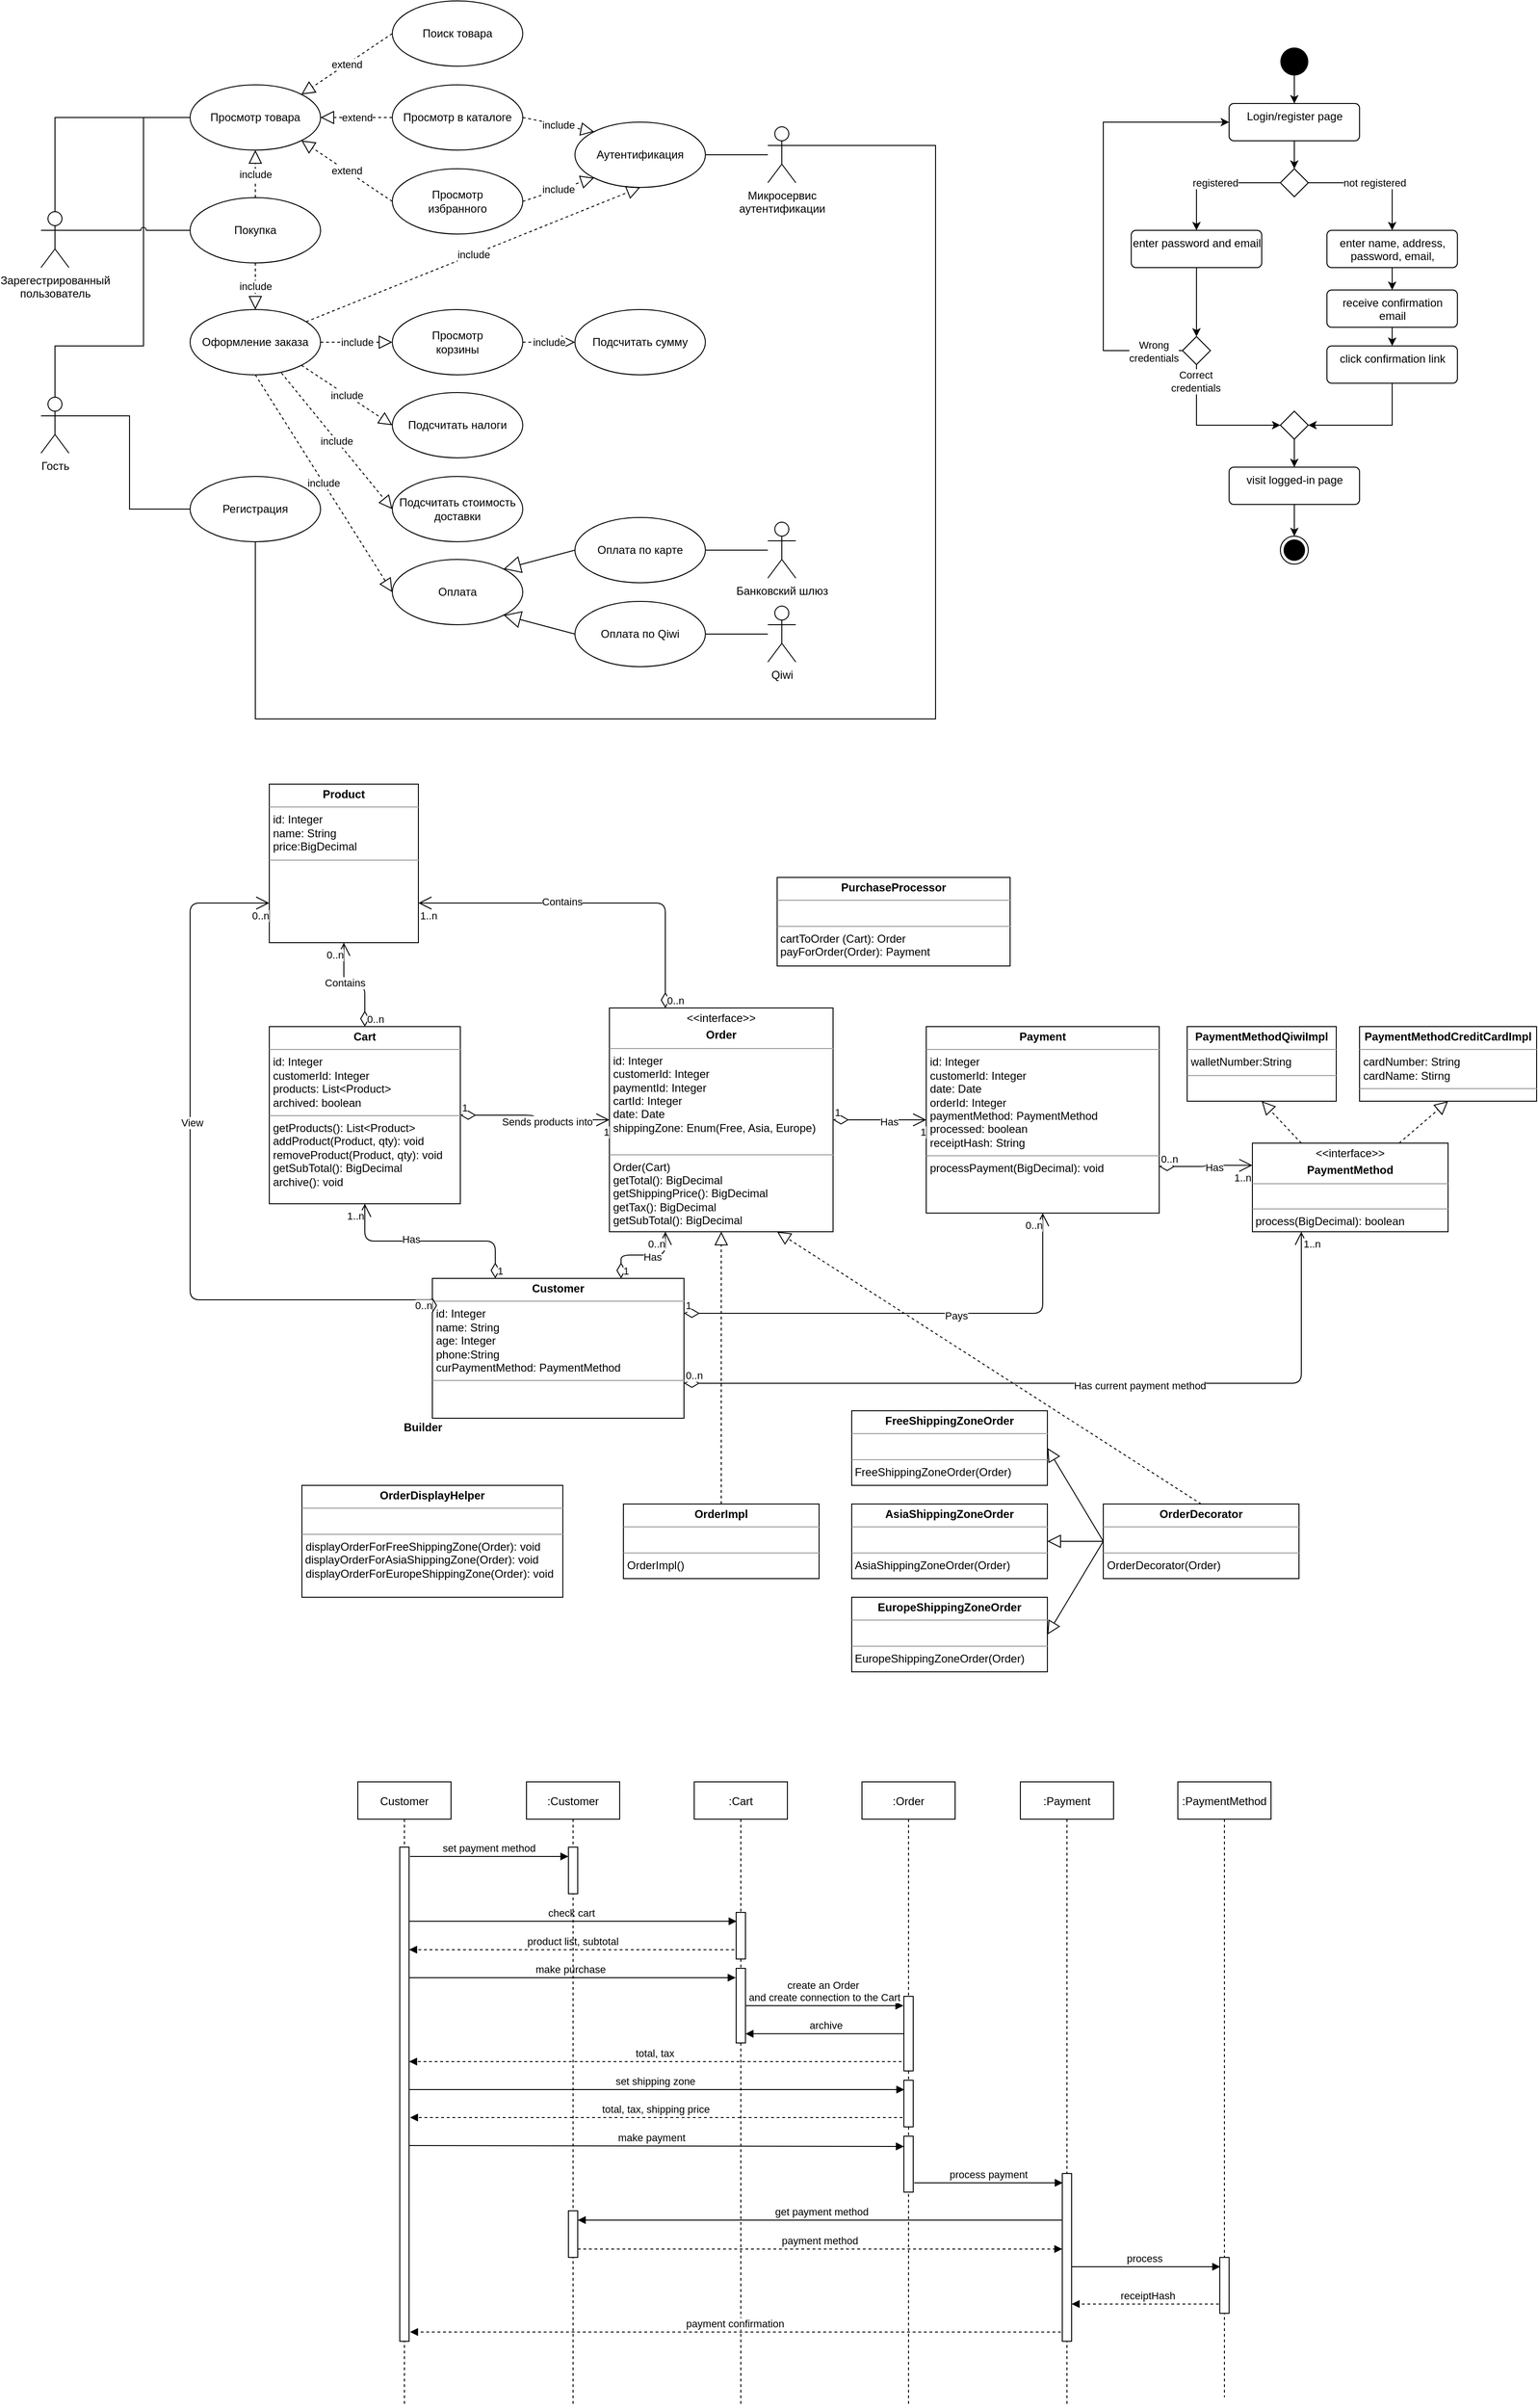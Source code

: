<mxfile version="13.9.9" type="device"><diagram id="VDSG7pAdMl6YNTNOBE7q" name="Page-1"><mxGraphModel dx="1220" dy="1207" grid="1" gridSize="10" guides="1" tooltips="1" connect="1" arrows="1" fold="1" page="1" pageScale="1" pageWidth="850" pageHeight="1100" math="0" shadow="0"><root><mxCell id="0"/><mxCell id="1" parent="0"/><mxCell id="NwEGxzTJ4OZHXXkpSBWq-175" value="set shipping zone" style="verticalAlign=bottom;endArrow=block;shadow=0;strokeWidth=1;" parent="1" edge="1"><mxGeometry relative="1" as="geometry"><mxPoint x="492" y="2300" as="sourcePoint"/><mxPoint x="1026.5" y="2300" as="targetPoint"/></mxGeometry></mxCell><mxCell id="NwEGxzTJ4OZHXXkpSBWq-177" value="make payment  " style="verticalAlign=bottom;endArrow=block;shadow=0;strokeWidth=1;" parent="1" edge="1"><mxGeometry relative="1" as="geometry"><mxPoint x="491" y="2360" as="sourcePoint"/><mxPoint x="1026" y="2361" as="targetPoint"/></mxGeometry></mxCell><mxCell id="NwEGxzTJ4OZHXXkpSBWq-189" value="receiptHash" style="verticalAlign=bottom;endArrow=block;shadow=0;strokeWidth=1;exitX=0.5;exitY=0.833;exitDx=0;exitDy=0;exitPerimeter=0;dashed=1;" parent="1" source="NwEGxzTJ4OZHXXkpSBWq-186" edge="1"><mxGeometry relative="1" as="geometry"><mxPoint x="1360" y="2530" as="sourcePoint"/><mxPoint x="1206" y="2530" as="targetPoint"/></mxGeometry></mxCell><mxCell id="NwEGxzTJ4OZHXXkpSBWq-183" value="get payment method" style="verticalAlign=bottom;endArrow=block;shadow=0;strokeWidth=1;" parent="1" edge="1"><mxGeometry relative="1" as="geometry"><mxPoint x="1200" y="2440" as="sourcePoint"/><mxPoint x="676" y="2440" as="targetPoint"/><Array as="points"><mxPoint x="1147.5" y="2440"/></Array></mxGeometry></mxCell><mxCell id="NwEGxzTJ4OZHXXkpSBWq-163" value="make purchase" style="verticalAlign=bottom;endArrow=block;shadow=0;strokeWidth=1;" parent="1" edge="1"><mxGeometry relative="1" as="geometry"><mxPoint x="491" y="2180" as="sourcePoint"/><mxPoint x="845.5" y="2180" as="targetPoint"/></mxGeometry></mxCell><mxCell id="NwEGxzTJ4OZHXXkpSBWq-172" value="archive" style="verticalAlign=bottom;endArrow=block;shadow=0;strokeWidth=1;exitX=-0.148;exitY=0.643;exitDx=0;exitDy=0;exitPerimeter=0;" parent="1" edge="1"><mxGeometry relative="1" as="geometry"><mxPoint x="1029.59" y="2240.15" as="sourcePoint"/><mxPoint x="855.999" y="2240.15" as="targetPoint"/></mxGeometry></mxCell><mxCell id="NwEGxzTJ4OZHXXkpSBWq-158" value="check cart" style="verticalAlign=bottom;endArrow=block;shadow=0;strokeWidth=1;" parent="1" edge="1"><mxGeometry relative="1" as="geometry"><mxPoint x="492" y="2119.5" as="sourcePoint"/><mxPoint x="846.5" y="2119.5" as="targetPoint"/></mxGeometry></mxCell><mxCell id="NwEGxzTJ4OZHXXkpSBWq-159" value="product list, subtotal " style="verticalAlign=bottom;endArrow=block;shadow=0;strokeWidth=1;exitX=0.4;exitY=0.25;exitDx=0;exitDy=0;exitPerimeter=0;dashed=1;" parent="1" edge="1"><mxGeometry relative="1" as="geometry"><mxPoint x="850" y="2150" as="sourcePoint"/><mxPoint x="495" y="2150" as="targetPoint"/><Array as="points"><mxPoint x="793" y="2150"/></Array></mxGeometry></mxCell><mxCell id="NwEGxzTJ4OZHXXkpSBWq-1" value="Зарегестрированный&lt;br&gt;пользователь" style="shape=umlActor;verticalLabelPosition=bottom;verticalAlign=top;html=1;" parent="1" vertex="1"><mxGeometry x="100" y="286" width="30" height="60" as="geometry"/></mxCell><mxCell id="NwEGxzTJ4OZHXXkpSBWq-2" style="edgeStyle=orthogonalEdgeStyle;rounded=0;orthogonalLoop=1;jettySize=auto;html=1;exitX=0.5;exitY=0;exitDx=0;exitDy=0;exitPerimeter=0;entryX=0;entryY=0.5;entryDx=0;entryDy=0;endArrow=none;endFill=0;jumpStyle=arc;" parent="1" source="NwEGxzTJ4OZHXXkpSBWq-4" target="NwEGxzTJ4OZHXXkpSBWq-6" edge="1"><mxGeometry relative="1" as="geometry"><Array as="points"><mxPoint x="115" y="430"/><mxPoint x="210" y="430"/><mxPoint x="210" y="185"/></Array></mxGeometry></mxCell><mxCell id="NwEGxzTJ4OZHXXkpSBWq-3" style="edgeStyle=orthogonalEdgeStyle;rounded=0;orthogonalLoop=1;jettySize=auto;html=1;exitX=1;exitY=0.333;exitDx=0;exitDy=0;exitPerimeter=0;entryX=0;entryY=0.5;entryDx=0;entryDy=0;endArrow=none;endFill=0;" parent="1" source="NwEGxzTJ4OZHXXkpSBWq-4" target="NwEGxzTJ4OZHXXkpSBWq-11" edge="1"><mxGeometry relative="1" as="geometry"/></mxCell><mxCell id="NwEGxzTJ4OZHXXkpSBWq-4" value="Гость" style="shape=umlActor;verticalLabelPosition=bottom;verticalAlign=top;html=1;" parent="1" vertex="1"><mxGeometry x="100" y="485" width="30" height="60" as="geometry"/></mxCell><mxCell id="NwEGxzTJ4OZHXXkpSBWq-5" style="edgeStyle=orthogonalEdgeStyle;rounded=0;orthogonalLoop=1;jettySize=auto;html=1;exitX=0;exitY=0.5;exitDx=0;exitDy=0;endArrow=none;endFill=0;" parent="1" source="NwEGxzTJ4OZHXXkpSBWq-6" target="NwEGxzTJ4OZHXXkpSBWq-1" edge="1"><mxGeometry relative="1" as="geometry"/></mxCell><mxCell id="NwEGxzTJ4OZHXXkpSBWq-6" value="Просмотр товара" style="ellipse;whiteSpace=wrap;html=1;" parent="1" vertex="1"><mxGeometry x="260" y="150" width="140" height="70" as="geometry"/></mxCell><mxCell id="NwEGxzTJ4OZHXXkpSBWq-7" style="edgeStyle=orthogonalEdgeStyle;rounded=0;orthogonalLoop=1;jettySize=auto;html=1;entryX=1;entryY=0.333;entryDx=0;entryDy=0;entryPerimeter=0;endArrow=none;endFill=0;jumpStyle=arc;" parent="1" source="NwEGxzTJ4OZHXXkpSBWq-8" target="NwEGxzTJ4OZHXXkpSBWq-1" edge="1"><mxGeometry relative="1" as="geometry"/></mxCell><mxCell id="NwEGxzTJ4OZHXXkpSBWq-8" value="Покупка" style="ellipse;whiteSpace=wrap;html=1;" parent="1" vertex="1"><mxGeometry x="260" y="271" width="140" height="70" as="geometry"/></mxCell><mxCell id="NwEGxzTJ4OZHXXkpSBWq-9" value="Оформление заказа" style="ellipse;whiteSpace=wrap;html=1;" parent="1" vertex="1"><mxGeometry x="260" y="391" width="140" height="70" as="geometry"/></mxCell><mxCell id="NwEGxzTJ4OZHXXkpSBWq-10" style="edgeStyle=orthogonalEdgeStyle;rounded=0;jumpStyle=arc;orthogonalLoop=1;jettySize=auto;html=1;exitX=0.5;exitY=1;exitDx=0;exitDy=0;entryX=1;entryY=0.333;entryDx=0;entryDy=0;entryPerimeter=0;endArrow=none;endFill=0;" parent="1" source="NwEGxzTJ4OZHXXkpSBWq-11" target="NwEGxzTJ4OZHXXkpSBWq-41" edge="1"><mxGeometry relative="1" as="geometry"><Array as="points"><mxPoint x="330" y="830"/><mxPoint x="1060" y="830"/><mxPoint x="1060" y="215"/></Array></mxGeometry></mxCell><mxCell id="NwEGxzTJ4OZHXXkpSBWq-11" value="Регистрация" style="ellipse;whiteSpace=wrap;html=1;" parent="1" vertex="1"><mxGeometry x="260" y="570" width="140" height="70" as="geometry"/></mxCell><mxCell id="NwEGxzTJ4OZHXXkpSBWq-12" value="Поиск товара" style="ellipse;whiteSpace=wrap;html=1;" parent="1" vertex="1"><mxGeometry x="477" y="60" width="140" height="70" as="geometry"/></mxCell><mxCell id="NwEGxzTJ4OZHXXkpSBWq-13" value="Просмотр в каталоге" style="ellipse;whiteSpace=wrap;html=1;" parent="1" vertex="1"><mxGeometry x="477" y="150" width="140" height="70" as="geometry"/></mxCell><mxCell id="NwEGxzTJ4OZHXXkpSBWq-14" value="Просмотр&lt;br&gt;избранного" style="ellipse;whiteSpace=wrap;html=1;" parent="1" vertex="1"><mxGeometry x="477" y="240" width="140" height="70" as="geometry"/></mxCell><mxCell id="NwEGxzTJ4OZHXXkpSBWq-15" value="include" style="endArrow=block;dashed=1;endFill=0;endSize=12;html=1;entryX=0.5;entryY=1;entryDx=0;entryDy=0;exitX=0.5;exitY=0;exitDx=0;exitDy=0;" parent="1" source="NwEGxzTJ4OZHXXkpSBWq-8" target="NwEGxzTJ4OZHXXkpSBWq-6" edge="1"><mxGeometry width="160" relative="1" as="geometry"><mxPoint x="170" y="319.5" as="sourcePoint"/><mxPoint x="330" y="319.5" as="targetPoint"/></mxGeometry></mxCell><mxCell id="NwEGxzTJ4OZHXXkpSBWq-16" value="include" style="endArrow=block;dashed=1;endFill=0;endSize=12;html=1;entryX=0.5;entryY=0;entryDx=0;entryDy=0;exitX=0.5;exitY=1;exitDx=0;exitDy=0;" parent="1" source="NwEGxzTJ4OZHXXkpSBWq-8" target="NwEGxzTJ4OZHXXkpSBWq-9" edge="1"><mxGeometry width="160" relative="1" as="geometry"><mxPoint x="340" y="327" as="sourcePoint"/><mxPoint x="340" y="230" as="targetPoint"/></mxGeometry></mxCell><mxCell id="NwEGxzTJ4OZHXXkpSBWq-17" value="extend" style="endArrow=block;dashed=1;endFill=0;endSize=12;html=1;entryX=1;entryY=0;entryDx=0;entryDy=0;exitX=0;exitY=0.5;exitDx=0;exitDy=0;" parent="1" source="NwEGxzTJ4OZHXXkpSBWq-12" target="NwEGxzTJ4OZHXXkpSBWq-6" edge="1"><mxGeometry width="160" relative="1" as="geometry"><mxPoint x="340" y="281" as="sourcePoint"/><mxPoint x="340" y="230" as="targetPoint"/></mxGeometry></mxCell><mxCell id="NwEGxzTJ4OZHXXkpSBWq-18" value="extend" style="endArrow=block;dashed=1;endFill=0;endSize=12;html=1;entryX=1;entryY=0.5;entryDx=0;entryDy=0;exitX=0;exitY=0.5;exitDx=0;exitDy=0;" parent="1" source="NwEGxzTJ4OZHXXkpSBWq-13" target="NwEGxzTJ4OZHXXkpSBWq-6" edge="1"><mxGeometry width="160" relative="1" as="geometry"><mxPoint x="460" y="105" as="sourcePoint"/><mxPoint x="389.497" y="170.251" as="targetPoint"/></mxGeometry></mxCell><mxCell id="NwEGxzTJ4OZHXXkpSBWq-19" value="extend" style="endArrow=block;dashed=1;endFill=0;endSize=12;html=1;entryX=1;entryY=1;entryDx=0;entryDy=0;exitX=0;exitY=0.5;exitDx=0;exitDy=0;" parent="1" source="NwEGxzTJ4OZHXXkpSBWq-14" target="NwEGxzTJ4OZHXXkpSBWq-6" edge="1"><mxGeometry width="160" relative="1" as="geometry"><mxPoint x="470" y="115" as="sourcePoint"/><mxPoint x="399.497" y="180.251" as="targetPoint"/></mxGeometry></mxCell><mxCell id="NwEGxzTJ4OZHXXkpSBWq-20" value="Аутентификация" style="ellipse;whiteSpace=wrap;html=1;" parent="1" vertex="1"><mxGeometry x="673" y="190" width="140" height="70" as="geometry"/></mxCell><mxCell id="NwEGxzTJ4OZHXXkpSBWq-21" value="include" style="endArrow=block;dashed=1;endFill=0;endSize=12;html=1;entryX=0;entryY=1;entryDx=0;entryDy=0;exitX=1;exitY=0.5;exitDx=0;exitDy=0;" parent="1" source="NwEGxzTJ4OZHXXkpSBWq-14" target="NwEGxzTJ4OZHXXkpSBWq-20" edge="1"><mxGeometry width="160" relative="1" as="geometry"><mxPoint x="670" y="322" as="sourcePoint"/><mxPoint x="670" y="271" as="targetPoint"/></mxGeometry></mxCell><mxCell id="NwEGxzTJ4OZHXXkpSBWq-22" value="include" style="endArrow=block;dashed=1;endFill=0;endSize=12;html=1;entryX=0;entryY=0;entryDx=0;entryDy=0;exitX=1;exitY=0.5;exitDx=0;exitDy=0;" parent="1" source="NwEGxzTJ4OZHXXkpSBWq-13" target="NwEGxzTJ4OZHXXkpSBWq-20" edge="1"><mxGeometry width="160" relative="1" as="geometry"><mxPoint x="627" y="285" as="sourcePoint"/><mxPoint x="690.503" y="259.749" as="targetPoint"/></mxGeometry></mxCell><mxCell id="NwEGxzTJ4OZHXXkpSBWq-23" value="include" style="endArrow=block;dashed=1;endFill=0;endSize=12;html=1;entryX=0.5;entryY=1;entryDx=0;entryDy=0;" parent="1" source="NwEGxzTJ4OZHXXkpSBWq-9" target="NwEGxzTJ4OZHXXkpSBWq-20" edge="1"><mxGeometry width="160" relative="1" as="geometry"><mxPoint x="627" y="285" as="sourcePoint"/><mxPoint x="703.503" y="259.749" as="targetPoint"/></mxGeometry></mxCell><mxCell id="NwEGxzTJ4OZHXXkpSBWq-24" value="Просмотр&lt;br&gt;корзины" style="ellipse;whiteSpace=wrap;html=1;" parent="1" vertex="1"><mxGeometry x="477" y="391" width="140" height="70" as="geometry"/></mxCell><mxCell id="NwEGxzTJ4OZHXXkpSBWq-25" value="include" style="endArrow=block;dashed=1;endFill=0;endSize=12;html=1;entryX=0;entryY=0.5;entryDx=0;entryDy=0;exitX=1;exitY=0.5;exitDx=0;exitDy=0;" parent="1" source="NwEGxzTJ4OZHXXkpSBWq-9" target="NwEGxzTJ4OZHXXkpSBWq-24" edge="1"><mxGeometry width="160" relative="1" as="geometry"><mxPoint x="394.558" y="414.071" as="sourcePoint"/><mxPoint x="753" y="270" as="targetPoint"/></mxGeometry></mxCell><mxCell id="NwEGxzTJ4OZHXXkpSBWq-26" value="Подсчитать сумму" style="ellipse;whiteSpace=wrap;html=1;" parent="1" vertex="1"><mxGeometry x="673" y="391" width="140" height="70" as="geometry"/></mxCell><mxCell id="NwEGxzTJ4OZHXXkpSBWq-27" value="include" style="endArrow=block;dashed=1;endFill=0;endSize=12;html=1;exitX=1;exitY=0.5;exitDx=0;exitDy=0;" parent="1" source="NwEGxzTJ4OZHXXkpSBWq-24" target="NwEGxzTJ4OZHXXkpSBWq-26" edge="1"><mxGeometry width="160" relative="1" as="geometry"><mxPoint x="410" y="436" as="sourcePoint"/><mxPoint x="487" y="436" as="targetPoint"/></mxGeometry></mxCell><mxCell id="NwEGxzTJ4OZHXXkpSBWq-28" value="Подсчитать налоги" style="ellipse;whiteSpace=wrap;html=1;" parent="1" vertex="1"><mxGeometry x="477" y="480" width="140" height="70" as="geometry"/></mxCell><mxCell id="NwEGxzTJ4OZHXXkpSBWq-29" value="include" style="endArrow=block;dashed=1;endFill=0;endSize=12;html=1;entryX=0;entryY=0.5;entryDx=0;entryDy=0;exitX=1;exitY=1;exitDx=0;exitDy=0;" parent="1" source="NwEGxzTJ4OZHXXkpSBWq-9" target="NwEGxzTJ4OZHXXkpSBWq-28" edge="1"><mxGeometry width="160" relative="1" as="geometry"><mxPoint x="410" y="436" as="sourcePoint"/><mxPoint x="487" y="436" as="targetPoint"/></mxGeometry></mxCell><mxCell id="NwEGxzTJ4OZHXXkpSBWq-30" value="Оплата" style="ellipse;whiteSpace=wrap;html=1;" parent="1" vertex="1"><mxGeometry x="477" y="659" width="140" height="70" as="geometry"/></mxCell><mxCell id="NwEGxzTJ4OZHXXkpSBWq-31" value="include" style="endArrow=block;dashed=1;endFill=0;endSize=12;html=1;entryX=0;entryY=0.5;entryDx=0;entryDy=0;exitX=0.5;exitY=1;exitDx=0;exitDy=0;" parent="1" source="NwEGxzTJ4OZHXXkpSBWq-9" target="NwEGxzTJ4OZHXXkpSBWq-30" edge="1"><mxGeometry width="160" relative="1" as="geometry"><mxPoint x="389.497" y="460.749" as="sourcePoint"/><mxPoint x="487" y="525" as="targetPoint"/></mxGeometry></mxCell><mxCell id="NwEGxzTJ4OZHXXkpSBWq-32" value="Оплата по карте" style="ellipse;whiteSpace=wrap;html=1;" parent="1" vertex="1"><mxGeometry x="673" y="614" width="140" height="70" as="geometry"/></mxCell><mxCell id="NwEGxzTJ4OZHXXkpSBWq-33" value="Оплата по Qiwi" style="ellipse;whiteSpace=wrap;html=1;" parent="1" vertex="1"><mxGeometry x="673" y="704" width="140" height="70" as="geometry"/></mxCell><mxCell id="NwEGxzTJ4OZHXXkpSBWq-34" value="" style="endArrow=block;endSize=16;endFill=0;html=1;exitX=0;exitY=0.5;exitDx=0;exitDy=0;entryX=1;entryY=0;entryDx=0;entryDy=0;" parent="1" source="NwEGxzTJ4OZHXXkpSBWq-32" target="NwEGxzTJ4OZHXXkpSBWq-30" edge="1"><mxGeometry width="160" relative="1" as="geometry"><mxPoint x="310" y="589" as="sourcePoint"/><mxPoint x="470" y="589" as="targetPoint"/></mxGeometry></mxCell><mxCell id="NwEGxzTJ4OZHXXkpSBWq-35" value="" style="endArrow=block;endSize=16;endFill=0;html=1;exitX=0;exitY=0.5;exitDx=0;exitDy=0;entryX=1;entryY=1;entryDx=0;entryDy=0;" parent="1" source="NwEGxzTJ4OZHXXkpSBWq-33" target="NwEGxzTJ4OZHXXkpSBWq-30" edge="1"><mxGeometry width="160" relative="1" as="geometry"><mxPoint x="683" y="659" as="sourcePoint"/><mxPoint x="606.497" y="679.251" as="targetPoint"/></mxGeometry></mxCell><mxCell id="NwEGxzTJ4OZHXXkpSBWq-36" style="edgeStyle=orthogonalEdgeStyle;rounded=0;orthogonalLoop=1;jettySize=auto;html=1;endArrow=none;endFill=0;" parent="1" source="NwEGxzTJ4OZHXXkpSBWq-37" target="NwEGxzTJ4OZHXXkpSBWq-32" edge="1"><mxGeometry relative="1" as="geometry"/></mxCell><mxCell id="NwEGxzTJ4OZHXXkpSBWq-37" value="Банковский шлюз" style="shape=umlActor;verticalLabelPosition=bottom;verticalAlign=top;html=1;" parent="1" vertex="1"><mxGeometry x="880" y="619" width="30" height="60" as="geometry"/></mxCell><mxCell id="NwEGxzTJ4OZHXXkpSBWq-38" value="" style="edgeStyle=orthogonalEdgeStyle;rounded=0;orthogonalLoop=1;jettySize=auto;html=1;endArrow=none;endFill=0;" parent="1" source="NwEGxzTJ4OZHXXkpSBWq-39" target="NwEGxzTJ4OZHXXkpSBWq-33" edge="1"><mxGeometry relative="1" as="geometry"/></mxCell><mxCell id="NwEGxzTJ4OZHXXkpSBWq-39" value="Qiwi" style="shape=umlActor;verticalLabelPosition=bottom;verticalAlign=top;html=1;" parent="1" vertex="1"><mxGeometry x="880" y="709" width="30" height="60" as="geometry"/></mxCell><mxCell id="NwEGxzTJ4OZHXXkpSBWq-40" value="" style="edgeStyle=orthogonalEdgeStyle;rounded=0;orthogonalLoop=1;jettySize=auto;html=1;endArrow=none;endFill=0;" parent="1" source="NwEGxzTJ4OZHXXkpSBWq-41" target="NwEGxzTJ4OZHXXkpSBWq-20" edge="1"><mxGeometry relative="1" as="geometry"/></mxCell><mxCell id="NwEGxzTJ4OZHXXkpSBWq-41" value="Микросервис&lt;br&gt;аутентификации" style="shape=umlActor;verticalLabelPosition=bottom;verticalAlign=top;html=1;" parent="1" vertex="1"><mxGeometry x="880" y="195" width="30" height="60" as="geometry"/></mxCell><mxCell id="NwEGxzTJ4OZHXXkpSBWq-42" value="&lt;p style=&quot;margin: 0px ; margin-top: 4px ; text-align: center&quot;&gt;&amp;lt;&amp;lt;interface&amp;gt;&amp;gt;&lt;/p&gt;&lt;p style=&quot;margin: 0px ; margin-top: 4px ; text-align: center&quot;&gt;&lt;b&gt;Order&lt;/b&gt;&lt;/p&gt;&lt;hr size=&quot;1&quot;&gt;&lt;p style=&quot;margin: 0px ; margin-left: 4px&quot;&gt;id: Integer&lt;/p&gt;&lt;p style=&quot;margin: 0px ; margin-left: 4px&quot;&gt;customerId: Integer&lt;br&gt;&lt;/p&gt;&lt;p style=&quot;margin: 0px ; margin-left: 4px&quot;&gt;paymentId: Integer&lt;br&gt;&lt;/p&gt;&lt;p style=&quot;margin: 0px ; margin-left: 4px&quot;&gt;cartId: Integer&lt;br&gt;&lt;/p&gt;&lt;p style=&quot;margin: 0px 0px 0px 4px&quot;&gt;&lt;span&gt;date: Date&lt;/span&gt;&lt;br&gt;&lt;/p&gt;&lt;p style=&quot;margin: 0px ; margin-left: 4px&quot;&gt;&lt;span&gt;shippingZone: Enum(Free, Asia, Europe)&lt;/span&gt;&lt;br&gt;&lt;/p&gt;&lt;p style=&quot;margin: 0px ; margin-left: 4px&quot;&gt;&lt;br&gt;&lt;/p&gt;&lt;hr size=&quot;1&quot;&gt;&lt;p style=&quot;margin: 0px 0px 0px 4px&quot;&gt;Order(Cart)&lt;/p&gt;&lt;p style=&quot;margin: 0px 0px 0px 4px&quot;&gt;getTotal(): BigDecimal&lt;/p&gt;&lt;p style=&quot;margin: 0px 0px 0px 4px&quot;&gt;getShippingPrice(): BigDecimal&lt;/p&gt;&lt;p style=&quot;margin: 0px 0px 0px 4px&quot;&gt;getTax(): BigDecimal&lt;/p&gt;&lt;p style=&quot;margin: 0px 0px 0px 4px&quot;&gt;getSubTotal(): BigDecimal&lt;/p&gt;&lt;p style=&quot;margin: 0px 0px 0px 4px&quot;&gt;&lt;br&gt;&lt;/p&gt;&lt;p style=&quot;margin: 0px ; margin-left: 4px&quot;&gt;&lt;br&gt;&lt;/p&gt;" style="verticalAlign=top;align=left;overflow=fill;fontSize=12;fontFamily=Helvetica;html=1;" parent="1" vertex="1"><mxGeometry x="710" y="1140" width="240" height="240" as="geometry"/></mxCell><mxCell id="NwEGxzTJ4OZHXXkpSBWq-43" value="&lt;p style=&quot;margin: 0px ; margin-top: 4px ; text-align: center&quot;&gt;&lt;b&gt;Product&lt;/b&gt;&lt;/p&gt;&lt;hr size=&quot;1&quot;&gt;&lt;p style=&quot;margin: 0px ; margin-left: 4px&quot;&gt;id: Integer&lt;/p&gt;&lt;p style=&quot;margin: 0px ; margin-left: 4px&quot;&gt;name: String&lt;/p&gt;&lt;p style=&quot;margin: 0px ; margin-left: 4px&quot;&gt;price:BigDecimal&lt;/p&gt;&lt;hr size=&quot;1&quot;&gt;&lt;p style=&quot;margin: 0px ; margin-left: 4px&quot;&gt;&lt;br&gt;&lt;/p&gt;" style="verticalAlign=top;align=left;overflow=fill;fontSize=12;fontFamily=Helvetica;html=1;" parent="1" vertex="1"><mxGeometry x="345" y="900" width="160" height="170" as="geometry"/></mxCell><mxCell id="NwEGxzTJ4OZHXXkpSBWq-44" value="&lt;p style=&quot;margin: 0px ; margin-top: 4px ; text-align: center&quot;&gt;&lt;b&gt;Cart&lt;/b&gt;&lt;/p&gt;&lt;hr size=&quot;1&quot;&gt;&lt;p style=&quot;margin: 0px ; margin-left: 4px&quot;&gt;id: Integer&lt;br&gt;&lt;/p&gt;&lt;p style=&quot;margin: 0px ; margin-left: 4px&quot;&gt;customerId: Integer&lt;/p&gt;&lt;p style=&quot;margin: 0px ; margin-left: 4px&quot;&gt;products: List&amp;lt;Product&amp;gt;&lt;/p&gt;&lt;p style=&quot;margin: 0px ; margin-left: 4px&quot;&gt;archived: boolean&lt;/p&gt;&lt;hr size=&quot;1&quot;&gt;&lt;p style=&quot;margin: 0px ; margin-left: 4px&quot;&gt;getProducts(): List&amp;lt;Product&amp;gt;&lt;/p&gt;&lt;p style=&quot;margin: 0px ; margin-left: 4px&quot;&gt;addProduct(Product, qty): void&lt;/p&gt;&lt;p style=&quot;margin: 0px ; margin-left: 4px&quot;&gt;removeProduct(Product, qty): void&lt;/p&gt;&lt;p style=&quot;margin: 0px ; margin-left: 4px&quot;&gt;&lt;span&gt;getSubTotal(): BigDecimal&lt;/span&gt;&lt;/p&gt;&lt;p style=&quot;margin: 0px ; margin-left: 4px&quot;&gt;archive(): void&lt;/p&gt;&lt;p style=&quot;margin: 0px ; margin-left: 4px&quot;&gt;&lt;br&gt;&lt;/p&gt;" style="verticalAlign=top;align=left;overflow=fill;fontSize=12;fontFamily=Helvetica;html=1;" parent="1" vertex="1"><mxGeometry x="345" y="1160" width="205" height="190" as="geometry"/></mxCell><mxCell id="NwEGxzTJ4OZHXXkpSBWq-45" value="Подсчитать стоимость доставки" style="ellipse;whiteSpace=wrap;html=1;" parent="1" vertex="1"><mxGeometry x="477" y="570" width="140" height="70" as="geometry"/></mxCell><mxCell id="NwEGxzTJ4OZHXXkpSBWq-46" value="include" style="endArrow=block;dashed=1;endFill=0;endSize=12;html=1;entryX=0;entryY=0.5;entryDx=0;entryDy=0;exitX=0.7;exitY=0.971;exitDx=0;exitDy=0;exitPerimeter=0;" parent="1" source="NwEGxzTJ4OZHXXkpSBWq-9" target="NwEGxzTJ4OZHXXkpSBWq-45" edge="1"><mxGeometry width="160" relative="1" as="geometry"><mxPoint x="369.997" y="489.999" as="sourcePoint"/><mxPoint x="467.5" y="554.25" as="targetPoint"/></mxGeometry></mxCell><mxCell id="NwEGxzTJ4OZHXXkpSBWq-48" value="&lt;p style=&quot;margin: 0px ; margin-top: 4px ; text-align: center&quot;&gt;&lt;b&gt;Payment&lt;/b&gt;&lt;/p&gt;&lt;hr size=&quot;1&quot;&gt;&lt;p style=&quot;margin: 0px ; margin-left: 4px&quot;&gt;id: Integer&lt;/p&gt;&lt;p style=&quot;margin: 0px ; margin-left: 4px&quot;&gt;customerId: Integer&lt;br&gt;&lt;/p&gt;&lt;p style=&quot;margin: 0px ; margin-left: 4px&quot;&gt;date: Date&lt;br&gt;&lt;/p&gt;&lt;p style=&quot;margin: 0px ; margin-left: 4px&quot;&gt;orderId: Integer&lt;/p&gt;&lt;p style=&quot;margin: 0px ; margin-left: 4px&quot;&gt;paymentMethod: PaymentMethod&lt;/p&gt;&lt;p style=&quot;margin: 0px ; margin-left: 4px&quot;&gt;processed: boolean&lt;/p&gt;&lt;p style=&quot;margin: 0px ; margin-left: 4px&quot;&gt;receiptHash: String&lt;/p&gt;&lt;hr size=&quot;1&quot;&gt;&lt;p style=&quot;margin: 0px ; margin-left: 4px&quot;&gt;processPayment(BigDecimal): void&lt;/p&gt;&lt;p style=&quot;margin: 0px ; margin-left: 4px&quot;&gt;&lt;br&gt;&lt;/p&gt;" style="verticalAlign=top;align=left;overflow=fill;fontSize=12;fontFamily=Helvetica;html=1;" parent="1" vertex="1"><mxGeometry x="1050" y="1160" width="250" height="200" as="geometry"/></mxCell><mxCell id="NwEGxzTJ4OZHXXkpSBWq-50" value="&lt;p style=&quot;margin: 0px ; margin-top: 4px ; text-align: center&quot;&gt;&lt;b&gt;Customer&lt;/b&gt;&lt;/p&gt;&lt;hr size=&quot;1&quot;&gt;&lt;p style=&quot;margin: 0px ; margin-left: 4px&quot;&gt;id: Integer&lt;/p&gt;&lt;p style=&quot;margin: 0px ; margin-left: 4px&quot;&gt;name: String&lt;/p&gt;&lt;p style=&quot;margin: 0px ; margin-left: 4px&quot;&gt;age: Integer&lt;/p&gt;&lt;p style=&quot;margin: 0px ; margin-left: 4px&quot;&gt;phone:String&lt;/p&gt;&lt;p style=&quot;margin: 0px ; margin-left: 4px&quot;&gt;curPaymentMethod: PaymentMethod&lt;/p&gt;&lt;hr size=&quot;1&quot;&gt;&lt;p style=&quot;margin: 0px ; margin-left: 4px&quot;&gt;&lt;br&gt;&lt;/p&gt;&lt;p style=&quot;margin: 0px ; margin-left: 4px&quot;&gt;&lt;br&gt;&lt;/p&gt;" style="verticalAlign=top;align=left;overflow=fill;fontSize=12;fontFamily=Helvetica;html=1;" parent="1" vertex="1"><mxGeometry x="520" y="1430" width="270" height="150" as="geometry"/></mxCell><mxCell id="NwEGxzTJ4OZHXXkpSBWq-51" value="" style="endArrow=open;html=1;endSize=12;startArrow=diamondThin;startSize=14;startFill=0;edgeStyle=orthogonalEdgeStyle;entryX=0.5;entryY=1;entryDx=0;entryDy=0;exitX=0.5;exitY=0;exitDx=0;exitDy=0;" parent="1" source="NwEGxzTJ4OZHXXkpSBWq-44" target="NwEGxzTJ4OZHXXkpSBWq-43" edge="1"><mxGeometry relative="1" as="geometry"><mxPoint x="480" y="1150" as="sourcePoint"/><mxPoint x="425" y="1190" as="targetPoint"/></mxGeometry></mxCell><mxCell id="NwEGxzTJ4OZHXXkpSBWq-52" value="0..n" style="edgeLabel;resizable=0;html=1;align=left;verticalAlign=bottom;" parent="NwEGxzTJ4OZHXXkpSBWq-51" connectable="0" vertex="1"><mxGeometry x="-1" relative="1" as="geometry"/></mxCell><mxCell id="NwEGxzTJ4OZHXXkpSBWq-53" value="0..n" style="edgeLabel;resizable=0;html=1;align=right;verticalAlign=top;" parent="NwEGxzTJ4OZHXXkpSBWq-51" connectable="0" vertex="1"><mxGeometry x="1" relative="1" as="geometry"/></mxCell><mxCell id="NwEGxzTJ4OZHXXkpSBWq-55" value="Contains" style="edgeLabel;html=1;align=center;verticalAlign=middle;resizable=0;points=[];" parent="NwEGxzTJ4OZHXXkpSBWq-51" vertex="1" connectable="0"><mxGeometry x="0.185" y="-2" relative="1" as="geometry"><mxPoint as="offset"/></mxGeometry></mxCell><mxCell id="NwEGxzTJ4OZHXXkpSBWq-56" value="" style="endArrow=open;html=1;endSize=12;startArrow=diamondThin;startSize=14;startFill=0;edgeStyle=orthogonalEdgeStyle;exitX=0.25;exitY=0;exitDx=0;exitDy=0;entryX=0.5;entryY=1;entryDx=0;entryDy=0;" parent="1" source="NwEGxzTJ4OZHXXkpSBWq-50" target="NwEGxzTJ4OZHXXkpSBWq-44" edge="1"><mxGeometry relative="1" as="geometry"><mxPoint x="520" y="1340" as="sourcePoint"/><mxPoint x="700" y="1390" as="targetPoint"/></mxGeometry></mxCell><mxCell id="NwEGxzTJ4OZHXXkpSBWq-57" value="1" style="edgeLabel;resizable=0;html=1;align=left;verticalAlign=bottom;" parent="NwEGxzTJ4OZHXXkpSBWq-56" connectable="0" vertex="1"><mxGeometry x="-1" relative="1" as="geometry"/></mxCell><mxCell id="NwEGxzTJ4OZHXXkpSBWq-58" value="1..n" style="edgeLabel;resizable=0;html=1;align=right;verticalAlign=top;" parent="NwEGxzTJ4OZHXXkpSBWq-56" connectable="0" vertex="1"><mxGeometry x="1" relative="1" as="geometry"/></mxCell><mxCell id="NwEGxzTJ4OZHXXkpSBWq-59" value="Has" style="edgeLabel;html=1;align=center;verticalAlign=middle;resizable=0;points=[];" parent="NwEGxzTJ4OZHXXkpSBWq-56" vertex="1" connectable="0"><mxGeometry x="0.185" y="-2" relative="1" as="geometry"><mxPoint as="offset"/></mxGeometry></mxCell><mxCell id="NwEGxzTJ4OZHXXkpSBWq-62" value="" style="endArrow=open;html=1;endSize=12;startArrow=diamondThin;startSize=14;startFill=0;edgeStyle=orthogonalEdgeStyle;exitX=0.75;exitY=0;exitDx=0;exitDy=0;entryX=0.25;entryY=1;entryDx=0;entryDy=0;" parent="1" source="NwEGxzTJ4OZHXXkpSBWq-50" target="NwEGxzTJ4OZHXXkpSBWq-42" edge="1"><mxGeometry relative="1" as="geometry"><mxPoint x="590" y="1430" as="sourcePoint"/><mxPoint x="435" y="1310" as="targetPoint"/></mxGeometry></mxCell><mxCell id="NwEGxzTJ4OZHXXkpSBWq-63" value="1" style="edgeLabel;resizable=0;html=1;align=left;verticalAlign=bottom;" parent="NwEGxzTJ4OZHXXkpSBWq-62" connectable="0" vertex="1"><mxGeometry x="-1" relative="1" as="geometry"/></mxCell><mxCell id="NwEGxzTJ4OZHXXkpSBWq-64" value="0..n" style="edgeLabel;resizable=0;html=1;align=right;verticalAlign=top;" parent="NwEGxzTJ4OZHXXkpSBWq-62" connectable="0" vertex="1"><mxGeometry x="1" relative="1" as="geometry"/></mxCell><mxCell id="NwEGxzTJ4OZHXXkpSBWq-65" value="Has" style="edgeLabel;html=1;align=center;verticalAlign=middle;resizable=0;points=[];" parent="NwEGxzTJ4OZHXXkpSBWq-62" vertex="1" connectable="0"><mxGeometry x="0.185" y="-2" relative="1" as="geometry"><mxPoint as="offset"/></mxGeometry></mxCell><mxCell id="NwEGxzTJ4OZHXXkpSBWq-66" value="" style="endArrow=open;html=1;endSize=12;startArrow=diamondThin;startSize=14;startFill=0;edgeStyle=orthogonalEdgeStyle;entryX=1;entryY=0.75;entryDx=0;entryDy=0;exitX=0.25;exitY=0;exitDx=0;exitDy=0;" parent="1" source="NwEGxzTJ4OZHXXkpSBWq-42" target="NwEGxzTJ4OZHXXkpSBWq-43" edge="1"><mxGeometry relative="1" as="geometry"><mxPoint x="760" y="1200" as="sourcePoint"/><mxPoint x="760" y="1060" as="targetPoint"/></mxGeometry></mxCell><mxCell id="NwEGxzTJ4OZHXXkpSBWq-67" value="0..n" style="edgeLabel;resizable=0;html=1;align=left;verticalAlign=bottom;" parent="NwEGxzTJ4OZHXXkpSBWq-66" connectable="0" vertex="1"><mxGeometry x="-1" relative="1" as="geometry"/></mxCell><mxCell id="NwEGxzTJ4OZHXXkpSBWq-68" value="1..n" style="edgeLabel;resizable=0;html=1;align=left;verticalAlign=top;" parent="NwEGxzTJ4OZHXXkpSBWq-66" connectable="0" vertex="1"><mxGeometry x="1" relative="1" as="geometry"/></mxCell><mxCell id="NwEGxzTJ4OZHXXkpSBWq-69" value="Contains" style="edgeLabel;html=1;align=center;verticalAlign=middle;resizable=0;points=[];" parent="NwEGxzTJ4OZHXXkpSBWq-66" vertex="1" connectable="0"><mxGeometry x="0.185" y="-2" relative="1" as="geometry"><mxPoint as="offset"/></mxGeometry></mxCell><mxCell id="NwEGxzTJ4OZHXXkpSBWq-70" value="" style="endArrow=open;html=1;endSize=12;startArrow=diamondThin;startSize=14;startFill=0;edgeStyle=orthogonalEdgeStyle;exitX=1;exitY=0.5;exitDx=0;exitDy=0;entryX=0;entryY=0.5;entryDx=0;entryDy=0;" parent="1" source="NwEGxzTJ4OZHXXkpSBWq-44" target="NwEGxzTJ4OZHXXkpSBWq-42" edge="1"><mxGeometry relative="1" as="geometry"><mxPoint x="505" y="1250" as="sourcePoint"/><mxPoint x="615" y="1120" as="targetPoint"/></mxGeometry></mxCell><mxCell id="NwEGxzTJ4OZHXXkpSBWq-71" value="1" style="edgeLabel;resizable=0;html=1;align=left;verticalAlign=bottom;" parent="NwEGxzTJ4OZHXXkpSBWq-70" connectable="0" vertex="1"><mxGeometry x="-1" relative="1" as="geometry"/></mxCell><mxCell id="NwEGxzTJ4OZHXXkpSBWq-72" value="1" style="edgeLabel;resizable=0;html=1;align=right;verticalAlign=top;" parent="NwEGxzTJ4OZHXXkpSBWq-70" connectable="0" vertex="1"><mxGeometry x="1" relative="1" as="geometry"/></mxCell><mxCell id="NwEGxzTJ4OZHXXkpSBWq-73" value="Sends products into" style="edgeLabel;html=1;align=center;verticalAlign=middle;resizable=0;points=[];" parent="NwEGxzTJ4OZHXXkpSBWq-70" vertex="1" connectable="0"><mxGeometry x="0.185" y="-2" relative="1" as="geometry"><mxPoint as="offset"/></mxGeometry></mxCell><mxCell id="NwEGxzTJ4OZHXXkpSBWq-76" value="" style="endArrow=open;html=1;endSize=12;startArrow=diamondThin;startSize=14;startFill=0;edgeStyle=orthogonalEdgeStyle;exitX=1;exitY=0.25;exitDx=0;exitDy=0;entryX=0.5;entryY=1;entryDx=0;entryDy=0;" parent="1" source="NwEGxzTJ4OZHXXkpSBWq-50" target="NwEGxzTJ4OZHXXkpSBWq-48" edge="1"><mxGeometry relative="1" as="geometry"><mxPoint x="880" y="1440" as="sourcePoint"/><mxPoint x="990" y="1310" as="targetPoint"/></mxGeometry></mxCell><mxCell id="NwEGxzTJ4OZHXXkpSBWq-77" value="1" style="edgeLabel;resizable=0;html=1;align=left;verticalAlign=bottom;" parent="NwEGxzTJ4OZHXXkpSBWq-76" connectable="0" vertex="1"><mxGeometry x="-1" relative="1" as="geometry"/></mxCell><mxCell id="NwEGxzTJ4OZHXXkpSBWq-78" value="0..n" style="edgeLabel;resizable=0;html=1;align=right;verticalAlign=top;" parent="NwEGxzTJ4OZHXXkpSBWq-76" connectable="0" vertex="1"><mxGeometry x="1" relative="1" as="geometry"/></mxCell><mxCell id="NwEGxzTJ4OZHXXkpSBWq-79" value="Pays" style="edgeLabel;html=1;align=center;verticalAlign=middle;resizable=0;points=[];" parent="NwEGxzTJ4OZHXXkpSBWq-76" vertex="1" connectable="0"><mxGeometry x="0.185" y="-2" relative="1" as="geometry"><mxPoint as="offset"/></mxGeometry></mxCell><mxCell id="NwEGxzTJ4OZHXXkpSBWq-81" value="" style="endArrow=open;html=1;endSize=12;startArrow=diamondThin;startSize=14;startFill=0;edgeStyle=orthogonalEdgeStyle;exitX=1;exitY=0.5;exitDx=0;exitDy=0;entryX=0;entryY=0.5;entryDx=0;entryDy=0;" parent="1" source="NwEGxzTJ4OZHXXkpSBWq-42" target="NwEGxzTJ4OZHXXkpSBWq-48" edge="1"><mxGeometry relative="1" as="geometry"><mxPoint x="820" y="1400" as="sourcePoint"/><mxPoint x="930" y="1270" as="targetPoint"/></mxGeometry></mxCell><mxCell id="NwEGxzTJ4OZHXXkpSBWq-82" value="1" style="edgeLabel;resizable=0;html=1;align=left;verticalAlign=bottom;" parent="NwEGxzTJ4OZHXXkpSBWq-81" connectable="0" vertex="1"><mxGeometry x="-1" relative="1" as="geometry"/></mxCell><mxCell id="NwEGxzTJ4OZHXXkpSBWq-83" value="1" style="edgeLabel;resizable=0;html=1;align=right;verticalAlign=top;" parent="NwEGxzTJ4OZHXXkpSBWq-81" connectable="0" vertex="1"><mxGeometry x="1" relative="1" as="geometry"/></mxCell><mxCell id="NwEGxzTJ4OZHXXkpSBWq-84" value="Has" style="edgeLabel;html=1;align=center;verticalAlign=middle;resizable=0;points=[];" parent="NwEGxzTJ4OZHXXkpSBWq-81" vertex="1" connectable="0"><mxGeometry x="0.185" y="-2" relative="1" as="geometry"><mxPoint as="offset"/></mxGeometry></mxCell><mxCell id="NwEGxzTJ4OZHXXkpSBWq-87" value="" style="endArrow=open;html=1;endSize=12;startArrow=diamondThin;startSize=14;startFill=0;edgeStyle=orthogonalEdgeStyle;exitX=0;exitY=0.25;exitDx=0;exitDy=0;entryX=0;entryY=0.75;entryDx=0;entryDy=0;" parent="1" source="NwEGxzTJ4OZHXXkpSBWq-50" target="NwEGxzTJ4OZHXXkpSBWq-43" edge="1"><mxGeometry relative="1" as="geometry"><mxPoint x="260" y="1452.5" as="sourcePoint"/><mxPoint x="650" y="1300" as="targetPoint"/><Array as="points"><mxPoint x="260" y="1453"/><mxPoint x="260" y="1028"/></Array></mxGeometry></mxCell><mxCell id="NwEGxzTJ4OZHXXkpSBWq-88" value="0..n" style="edgeLabel;resizable=0;html=1;align=right;verticalAlign=bottom;" parent="NwEGxzTJ4OZHXXkpSBWq-87" connectable="0" vertex="1"><mxGeometry x="-1" relative="1" as="geometry"/></mxCell><mxCell id="NwEGxzTJ4OZHXXkpSBWq-89" value="0..n" style="edgeLabel;resizable=0;html=1;align=right;verticalAlign=top;" parent="NwEGxzTJ4OZHXXkpSBWq-87" connectable="0" vertex="1"><mxGeometry x="1" relative="1" as="geometry"/></mxCell><mxCell id="NwEGxzTJ4OZHXXkpSBWq-90" value="View" style="edgeLabel;html=1;align=center;verticalAlign=middle;resizable=0;points=[];" parent="NwEGxzTJ4OZHXXkpSBWq-87" vertex="1" connectable="0"><mxGeometry x="0.185" y="-2" relative="1" as="geometry"><mxPoint as="offset"/></mxGeometry></mxCell><mxCell id="NwEGxzTJ4OZHXXkpSBWq-92" value="&lt;p style=&quot;margin: 0px ; margin-top: 4px ; text-align: center&quot;&gt;&lt;b&gt;OrderDisplayHelper&lt;/b&gt;&lt;/p&gt;&lt;hr size=&quot;1&quot;&gt;&lt;p style=&quot;margin: 0px ; margin-left: 4px&quot;&gt;&lt;br&gt;&lt;/p&gt;&lt;hr size=&quot;1&quot;&gt;&lt;p style=&quot;margin: 0px 0px 0px 4px&quot;&gt;&lt;span&gt;displayOrderForFreeShippingZone(Order): void&lt;/span&gt;&lt;br&gt;&lt;/p&gt;&amp;nbsp;display&lt;span&gt;OrderForAsiaShippingZone(Order): void&lt;/span&gt;&lt;br&gt;&lt;p style=&quot;margin: 0px 0px 0px 4px&quot;&gt;displayOrderForEuropeShippingZone(Order): void&lt;br&gt;&lt;/p&gt;&lt;p style=&quot;margin: 0px ; margin-left: 4px&quot;&gt;&lt;br&gt;&lt;/p&gt;" style="verticalAlign=top;align=left;overflow=fill;fontSize=12;fontFamily=Helvetica;html=1;" parent="1" vertex="1"><mxGeometry x="380" y="1652" width="280" height="120" as="geometry"/></mxCell><mxCell id="NwEGxzTJ4OZHXXkpSBWq-100" value="" style="endArrow=block;dashed=1;endFill=0;endSize=12;html=1;entryX=0.75;entryY=1;entryDx=0;entryDy=0;exitX=0.5;exitY=0;exitDx=0;exitDy=0;" parent="1" source="NwEGxzTJ4OZHXXkpSBWq-101" target="NwEGxzTJ4OZHXXkpSBWq-42" edge="1"><mxGeometry width="160" relative="1" as="geometry"><mxPoint x="815" y="1490" as="sourcePoint"/><mxPoint x="895" y="1640" as="targetPoint"/></mxGeometry></mxCell><mxCell id="NwEGxzTJ4OZHXXkpSBWq-101" value="&lt;p style=&quot;margin: 0px ; margin-top: 4px ; text-align: center&quot;&gt;&lt;b&gt;OrderDecorator&lt;/b&gt;&lt;/p&gt;&lt;hr size=&quot;1&quot;&gt;&lt;p style=&quot;margin: 0px ; margin-left: 4px&quot;&gt;&lt;br&gt;&lt;/p&gt;&lt;hr size=&quot;1&quot;&gt;&lt;p style=&quot;margin: 0px 0px 0px 4px&quot;&gt;OrderDecorator(Order)&lt;/p&gt;&lt;p style=&quot;margin: 0px 0px 0px 4px&quot;&gt;&lt;br&gt;&lt;/p&gt;" style="verticalAlign=top;align=left;overflow=fill;fontSize=12;fontFamily=Helvetica;html=1;" parent="1" vertex="1"><mxGeometry x="1240" y="1672" width="210" height="80" as="geometry"/></mxCell><mxCell id="NwEGxzTJ4OZHXXkpSBWq-102" value="&lt;p style=&quot;margin: 0px ; margin-top: 4px ; text-align: center&quot;&gt;&lt;b&gt;FreeShippingZoneOrder&lt;/b&gt;&lt;/p&gt;&lt;hr size=&quot;1&quot;&gt;&lt;p style=&quot;margin: 0px ; margin-left: 4px&quot;&gt;&lt;br&gt;&lt;/p&gt;&lt;hr size=&quot;1&quot;&gt;&lt;span style=&quot;text-align: center&quot;&gt;&amp;nbsp;FreeShippingZoneOrder(&lt;/span&gt;&lt;span&gt;Order)&lt;br&gt;&lt;/span&gt;&lt;p style=&quot;margin: 0px ; margin-left: 4px&quot;&gt;&lt;br&gt;&lt;/p&gt;" style="verticalAlign=top;align=left;overflow=fill;fontSize=12;fontFamily=Helvetica;html=1;" parent="1" vertex="1"><mxGeometry x="970" y="1572" width="210" height="80" as="geometry"/></mxCell><mxCell id="NwEGxzTJ4OZHXXkpSBWq-106" value="&lt;p style=&quot;margin: 0px ; margin-top: 4px ; text-align: center&quot;&gt;&lt;b&gt;AsiaShippingZoneOrder&lt;/b&gt;&lt;/p&gt;&lt;hr size=&quot;1&quot;&gt;&lt;p style=&quot;margin: 0px ; margin-left: 4px&quot;&gt;&lt;br&gt;&lt;/p&gt;&lt;hr size=&quot;1&quot;&gt;&lt;span style=&quot;text-align: center&quot;&gt;&amp;nbsp;AsiaShippingZoneOrder(&lt;/span&gt;&lt;span&gt;Order)&lt;br&gt;&lt;/span&gt;&lt;p style=&quot;margin: 0px ; margin-left: 4px&quot;&gt;&lt;br&gt;&lt;/p&gt;" style="verticalAlign=top;align=left;overflow=fill;fontSize=12;fontFamily=Helvetica;html=1;" parent="1" vertex="1"><mxGeometry x="970" y="1672" width="210" height="80" as="geometry"/></mxCell><mxCell id="NwEGxzTJ4OZHXXkpSBWq-107" value="&lt;p style=&quot;margin: 0px ; margin-top: 4px ; text-align: center&quot;&gt;&lt;b&gt;EuropeShippingZoneOrder&lt;/b&gt;&lt;/p&gt;&lt;hr size=&quot;1&quot;&gt;&lt;p style=&quot;margin: 0px ; margin-left: 4px&quot;&gt;&lt;br&gt;&lt;/p&gt;&lt;hr size=&quot;1&quot;&gt;&lt;span style=&quot;text-align: center&quot;&gt;&amp;nbsp;EuropeShippingZoneOrder(&lt;/span&gt;&lt;span&gt;Order)&lt;br&gt;&lt;/span&gt;&lt;p style=&quot;margin: 0px ; margin-left: 4px&quot;&gt;&lt;br&gt;&lt;/p&gt;" style="verticalAlign=top;align=left;overflow=fill;fontSize=12;fontFamily=Helvetica;html=1;" parent="1" vertex="1"><mxGeometry x="970" y="1772" width="210" height="80" as="geometry"/></mxCell><mxCell id="NwEGxzTJ4OZHXXkpSBWq-109" value="" style="endArrow=block;endFill=0;endSize=12;html=1;entryX=1;entryY=0.5;entryDx=0;entryDy=0;exitX=0;exitY=0.5;exitDx=0;exitDy=0;" parent="1" source="NwEGxzTJ4OZHXXkpSBWq-101" target="NwEGxzTJ4OZHXXkpSBWq-102" edge="1"><mxGeometry width="160" relative="1" as="geometry"><mxPoint x="1335" y="1612" as="sourcePoint"/><mxPoint x="1047.5" y="1432" as="targetPoint"/></mxGeometry></mxCell><mxCell id="NwEGxzTJ4OZHXXkpSBWq-110" value="" style="endArrow=block;endFill=0;endSize=12;html=1;entryX=1;entryY=0.5;entryDx=0;entryDy=0;exitX=0;exitY=0.5;exitDx=0;exitDy=0;" parent="1" source="NwEGxzTJ4OZHXXkpSBWq-101" target="NwEGxzTJ4OZHXXkpSBWq-106" edge="1"><mxGeometry width="160" relative="1" as="geometry"><mxPoint x="1250" y="1722" as="sourcePoint"/><mxPoint x="1170" y="1622" as="targetPoint"/></mxGeometry></mxCell><mxCell id="NwEGxzTJ4OZHXXkpSBWq-111" value="" style="endArrow=block;endFill=0;endSize=12;html=1;entryX=1;entryY=0.5;entryDx=0;entryDy=0;" parent="1" target="NwEGxzTJ4OZHXXkpSBWq-107" edge="1"><mxGeometry width="160" relative="1" as="geometry"><mxPoint x="1240" y="1712" as="sourcePoint"/><mxPoint x="1170" y="1722" as="targetPoint"/></mxGeometry></mxCell><mxCell id="NwEGxzTJ4OZHXXkpSBWq-125" value="&lt;p style=&quot;margin: 0px ; margin-top: 4px ; text-align: center&quot;&gt;&lt;b&gt;OrderImpl&lt;/b&gt;&lt;br&gt;&lt;/p&gt;&lt;hr size=&quot;1&quot;&gt;&lt;p style=&quot;margin: 0px ; margin-left: 4px&quot;&gt;&lt;br&gt;&lt;/p&gt;&lt;hr size=&quot;1&quot;&gt;&lt;p style=&quot;margin: 0px 0px 0px 4px&quot;&gt;OrderImpl()&lt;/p&gt;" style="verticalAlign=top;align=left;overflow=fill;fontSize=12;fontFamily=Helvetica;html=1;" parent="1" vertex="1"><mxGeometry x="725" y="1672" width="210" height="80" as="geometry"/></mxCell><mxCell id="NwEGxzTJ4OZHXXkpSBWq-126" value="" style="endArrow=block;dashed=1;endFill=0;endSize=12;html=1;entryX=0.5;entryY=1;entryDx=0;entryDy=0;exitX=0.5;exitY=0;exitDx=0;exitDy=0;" parent="1" source="NwEGxzTJ4OZHXXkpSBWq-125" target="NwEGxzTJ4OZHXXkpSBWq-42" edge="1"><mxGeometry width="160" relative="1" as="geometry"><mxPoint x="1287.5" y="1660" as="sourcePoint"/><mxPoint x="810" y="1400" as="targetPoint"/></mxGeometry></mxCell><mxCell id="NwEGxzTJ4OZHXXkpSBWq-129" value="&lt;p style=&quot;margin: 0px ; margin-top: 4px ; text-align: center&quot;&gt;&amp;lt;&amp;lt;interface&amp;gt;&amp;gt;&lt;/p&gt;&lt;p style=&quot;margin: 0px ; margin-top: 4px ; text-align: center&quot;&gt;&lt;b&gt;PaymentMethod&lt;/b&gt;&lt;/p&gt;&lt;hr size=&quot;1&quot;&gt;&lt;p style=&quot;margin: 0px ; margin-left: 4px&quot;&gt;&lt;br&gt;&lt;/p&gt;&lt;hr size=&quot;1&quot;&gt;&amp;nbsp;process&lt;span&gt;(BigDecimal): boolean&lt;/span&gt;" style="verticalAlign=top;align=left;overflow=fill;fontSize=12;fontFamily=Helvetica;html=1;" parent="1" vertex="1"><mxGeometry x="1400" y="1285" width="210" height="95" as="geometry"/></mxCell><mxCell id="NwEGxzTJ4OZHXXkpSBWq-131" value="&lt;p style=&quot;margin: 0px ; margin-top: 4px ; text-align: center&quot;&gt;&lt;b&gt;PaymentMethodQiwiImpl&lt;/b&gt;&lt;br&gt;&lt;/p&gt;&lt;hr size=&quot;1&quot;&gt;&lt;p style=&quot;margin: 0px ; margin-left: 4px&quot;&gt;walletNumber:String&lt;/p&gt;&lt;hr size=&quot;1&quot;&gt;" style="verticalAlign=top;align=left;overflow=fill;fontSize=12;fontFamily=Helvetica;html=1;" parent="1" vertex="1"><mxGeometry x="1330" y="1160" width="160" height="80" as="geometry"/></mxCell><mxCell id="NwEGxzTJ4OZHXXkpSBWq-132" value="&lt;p style=&quot;margin: 0px ; margin-top: 4px ; text-align: center&quot;&gt;&lt;b&gt;PaymentMethodCreditCardImpl&lt;/b&gt;&lt;br&gt;&lt;/p&gt;&lt;hr size=&quot;1&quot;&gt;&lt;p style=&quot;margin: 0px ; margin-left: 4px&quot;&gt;cardNumber: String&lt;/p&gt;&lt;p style=&quot;margin: 0px ; margin-left: 4px&quot;&gt;cardName: Stirng&lt;/p&gt;&lt;hr size=&quot;1&quot;&gt;" style="verticalAlign=top;align=left;overflow=fill;fontSize=12;fontFamily=Helvetica;html=1;" parent="1" vertex="1"><mxGeometry x="1515" y="1160" width="190" height="80" as="geometry"/></mxCell><mxCell id="NwEGxzTJ4OZHXXkpSBWq-133" value="" style="endArrow=block;dashed=1;endFill=0;endSize=12;html=1;entryX=0.5;entryY=1;entryDx=0;entryDy=0;exitX=0.25;exitY=0;exitDx=0;exitDy=0;" parent="1" source="NwEGxzTJ4OZHXXkpSBWq-129" target="NwEGxzTJ4OZHXXkpSBWq-131" edge="1"><mxGeometry width="160" relative="1" as="geometry"><mxPoint x="1355" y="1620" as="sourcePoint"/><mxPoint x="900" y="1390" as="targetPoint"/></mxGeometry></mxCell><mxCell id="NwEGxzTJ4OZHXXkpSBWq-134" value="" style="endArrow=block;dashed=1;endFill=0;endSize=12;html=1;entryX=0.5;entryY=1;entryDx=0;entryDy=0;exitX=0.75;exitY=0;exitDx=0;exitDy=0;" parent="1" source="NwEGxzTJ4OZHXXkpSBWq-129" target="NwEGxzTJ4OZHXXkpSBWq-132" edge="1"><mxGeometry width="160" relative="1" as="geometry"><mxPoint x="1442.5" y="1295" as="sourcePoint"/><mxPoint x="1390" y="1250" as="targetPoint"/></mxGeometry></mxCell><mxCell id="NwEGxzTJ4OZHXXkpSBWq-135" value="" style="endArrow=open;html=1;endSize=12;startArrow=diamondThin;startSize=14;startFill=0;edgeStyle=orthogonalEdgeStyle;exitX=1;exitY=0.75;exitDx=0;exitDy=0;entryX=0;entryY=0.25;entryDx=0;entryDy=0;" parent="1" source="NwEGxzTJ4OZHXXkpSBWq-48" target="NwEGxzTJ4OZHXXkpSBWq-129" edge="1"><mxGeometry relative="1" as="geometry"><mxPoint x="1645.0" y="1472.5" as="sourcePoint"/><mxPoint x="1340" y="1380" as="targetPoint"/></mxGeometry></mxCell><mxCell id="NwEGxzTJ4OZHXXkpSBWq-136" value="0..n" style="edgeLabel;resizable=0;html=1;align=left;verticalAlign=bottom;" parent="NwEGxzTJ4OZHXXkpSBWq-135" connectable="0" vertex="1"><mxGeometry x="-1" relative="1" as="geometry"/></mxCell><mxCell id="NwEGxzTJ4OZHXXkpSBWq-137" value="1..n" style="edgeLabel;resizable=0;html=1;align=right;verticalAlign=top;" parent="NwEGxzTJ4OZHXXkpSBWq-135" connectable="0" vertex="1"><mxGeometry x="1" relative="1" as="geometry"/></mxCell><mxCell id="NwEGxzTJ4OZHXXkpSBWq-138" value="Has" style="edgeLabel;html=1;align=center;verticalAlign=middle;resizable=0;points=[];" parent="NwEGxzTJ4OZHXXkpSBWq-135" vertex="1" connectable="0"><mxGeometry x="0.185" y="-2" relative="1" as="geometry"><mxPoint as="offset"/></mxGeometry></mxCell><mxCell id="NwEGxzTJ4OZHXXkpSBWq-139" value="" style="endArrow=open;html=1;endSize=12;startArrow=diamondThin;startSize=14;startFill=0;edgeStyle=orthogonalEdgeStyle;exitX=1;exitY=0.75;exitDx=0;exitDy=0;entryX=0.25;entryY=1;entryDx=0;entryDy=0;" parent="1" source="NwEGxzTJ4OZHXXkpSBWq-50" target="NwEGxzTJ4OZHXXkpSBWq-129" edge="1"><mxGeometry relative="1" as="geometry"><mxPoint x="1270" y="1320" as="sourcePoint"/><mxPoint x="1390" y="1318.75" as="targetPoint"/></mxGeometry></mxCell><mxCell id="NwEGxzTJ4OZHXXkpSBWq-140" value="0..n" style="edgeLabel;resizable=0;html=1;align=left;verticalAlign=bottom;" parent="NwEGxzTJ4OZHXXkpSBWq-139" connectable="0" vertex="1"><mxGeometry x="-1" relative="1" as="geometry"/></mxCell><mxCell id="NwEGxzTJ4OZHXXkpSBWq-141" value="1..n" style="edgeLabel;resizable=0;html=1;align=left;verticalAlign=top;" parent="NwEGxzTJ4OZHXXkpSBWq-139" connectable="0" vertex="1"><mxGeometry x="1" relative="1" as="geometry"/></mxCell><mxCell id="NwEGxzTJ4OZHXXkpSBWq-142" value="Has current payment method" style="edgeLabel;html=1;align=center;verticalAlign=middle;resizable=0;points=[];" parent="NwEGxzTJ4OZHXXkpSBWq-139" vertex="1" connectable="0"><mxGeometry x="0.185" y="-2" relative="1" as="geometry"><mxPoint as="offset"/></mxGeometry></mxCell><mxCell id="NwEGxzTJ4OZHXXkpSBWq-144" value="&lt;b&gt;Builder&lt;/b&gt;" style="text;html=1;strokeColor=none;fillColor=none;align=center;verticalAlign=middle;whiteSpace=wrap;rounded=0;" parent="1" vertex="1"><mxGeometry x="490" y="1580" width="40" height="20" as="geometry"/></mxCell><mxCell id="NwEGxzTJ4OZHXXkpSBWq-145" value=":Customer" style="shape=umlLifeline;perimeter=lifelinePerimeter;container=1;collapsible=0;recursiveResize=0;rounded=0;shadow=0;strokeWidth=1;" parent="1" vertex="1"><mxGeometry x="621" y="1970" width="100" height="670" as="geometry"/></mxCell><mxCell id="NwEGxzTJ4OZHXXkpSBWq-146" value="" style="points=[];perimeter=orthogonalPerimeter;rounded=0;shadow=0;strokeWidth=1;" parent="NwEGxzTJ4OZHXXkpSBWq-145" vertex="1"><mxGeometry x="45" y="70" width="10" height="50" as="geometry"/></mxCell><mxCell id="NwEGxzTJ4OZHXXkpSBWq-181" value="" style="points=[];perimeter=orthogonalPerimeter;rounded=0;shadow=0;strokeWidth=1;" parent="NwEGxzTJ4OZHXXkpSBWq-145" vertex="1"><mxGeometry x="45" y="460" width="10" height="50" as="geometry"/></mxCell><mxCell id="NwEGxzTJ4OZHXXkpSBWq-148" value=":Cart" style="shape=umlLifeline;perimeter=lifelinePerimeter;container=1;collapsible=0;recursiveResize=0;rounded=0;shadow=0;strokeWidth=1;" parent="1" vertex="1"><mxGeometry x="801" y="1970" width="100" height="670" as="geometry"/></mxCell><mxCell id="NwEGxzTJ4OZHXXkpSBWq-165" value="" style="points=[];perimeter=orthogonalPerimeter;rounded=0;shadow=0;strokeWidth=1;" parent="NwEGxzTJ4OZHXXkpSBWq-148" vertex="1"><mxGeometry x="45" y="140" width="10" height="50" as="geometry"/></mxCell><mxCell id="NwEGxzTJ4OZHXXkpSBWq-166" value="" style="points=[];perimeter=orthogonalPerimeter;rounded=0;shadow=0;strokeWidth=1;" parent="NwEGxzTJ4OZHXXkpSBWq-148" vertex="1"><mxGeometry x="45" y="200" width="10" height="80" as="geometry"/></mxCell><mxCell id="NwEGxzTJ4OZHXXkpSBWq-150" value="Customer" style="shape=umlLifeline;perimeter=lifelinePerimeter;container=1;collapsible=0;recursiveResize=0;rounded=0;shadow=0;strokeWidth=1;" parent="1" vertex="1"><mxGeometry x="440" y="1970" width="100" height="670" as="geometry"/></mxCell><mxCell id="NwEGxzTJ4OZHXXkpSBWq-151" value="" style="points=[];perimeter=orthogonalPerimeter;rounded=0;shadow=0;strokeWidth=1;" parent="NwEGxzTJ4OZHXXkpSBWq-150" vertex="1"><mxGeometry x="45" y="70" width="10" height="530" as="geometry"/></mxCell><mxCell id="NwEGxzTJ4OZHXXkpSBWq-152" value="set payment method" style="verticalAlign=bottom;endArrow=block;entryX=0;entryY=0;shadow=0;strokeWidth=1;" parent="1" edge="1"><mxGeometry relative="1" as="geometry"><mxPoint x="496" y="2050" as="sourcePoint"/><mxPoint x="666" y="2050" as="targetPoint"/></mxGeometry></mxCell><mxCell id="NwEGxzTJ4OZHXXkpSBWq-153" value=":Order" style="shape=umlLifeline;perimeter=lifelinePerimeter;container=1;collapsible=0;recursiveResize=0;rounded=0;shadow=0;strokeWidth=1;" parent="1" vertex="1"><mxGeometry x="981" y="1970" width="100" height="670" as="geometry"/></mxCell><mxCell id="NwEGxzTJ4OZHXXkpSBWq-167" value="" style="points=[];perimeter=orthogonalPerimeter;rounded=0;shadow=0;strokeWidth=1;" parent="NwEGxzTJ4OZHXXkpSBWq-153" vertex="1"><mxGeometry x="45" y="230" width="10" height="80" as="geometry"/></mxCell><mxCell id="NwEGxzTJ4OZHXXkpSBWq-169" value="" style="points=[];perimeter=orthogonalPerimeter;rounded=0;shadow=0;strokeWidth=1;" parent="NwEGxzTJ4OZHXXkpSBWq-153" vertex="1"><mxGeometry x="45" y="320" width="10" height="50" as="geometry"/></mxCell><mxCell id="NwEGxzTJ4OZHXXkpSBWq-179" value="" style="points=[];perimeter=orthogonalPerimeter;rounded=0;shadow=0;strokeWidth=1;" parent="NwEGxzTJ4OZHXXkpSBWq-153" vertex="1"><mxGeometry x="45" y="380" width="10" height="60" as="geometry"/></mxCell><mxCell id="NwEGxzTJ4OZHXXkpSBWq-155" value=":Payment" style="shape=umlLifeline;perimeter=lifelinePerimeter;container=1;collapsible=0;recursiveResize=0;rounded=0;shadow=0;strokeWidth=1;" parent="1" vertex="1"><mxGeometry x="1151" y="1970" width="100" height="670" as="geometry"/></mxCell><mxCell id="NwEGxzTJ4OZHXXkpSBWq-178" value="" style="points=[];perimeter=orthogonalPerimeter;rounded=0;shadow=0;strokeWidth=1;" parent="NwEGxzTJ4OZHXXkpSBWq-155" vertex="1"><mxGeometry x="45" y="420" width="10" height="180" as="geometry"/></mxCell><mxCell id="NwEGxzTJ4OZHXXkpSBWq-168" value="create an Order &#10;and create connection to the Cart" style="verticalAlign=bottom;endArrow=block;shadow=0;strokeWidth=1;" parent="1" source="NwEGxzTJ4OZHXXkpSBWq-166" edge="1"><mxGeometry relative="1" as="geometry"><mxPoint x="860" y="2210" as="sourcePoint"/><mxPoint x="1025.5" y="2210" as="targetPoint"/></mxGeometry></mxCell><mxCell id="NwEGxzTJ4OZHXXkpSBWq-174" value="total, tax" style="verticalAlign=bottom;endArrow=block;shadow=0;strokeWidth=1;exitX=0.4;exitY=0.25;exitDx=0;exitDy=0;exitPerimeter=0;dashed=1;" parent="1" edge="1"><mxGeometry relative="1" as="geometry"><mxPoint x="1023.5" y="2270" as="sourcePoint"/><mxPoint x="495" y="2270" as="targetPoint"/><Array as="points"><mxPoint x="966.5" y="2270"/></Array></mxGeometry></mxCell><mxCell id="NwEGxzTJ4OZHXXkpSBWq-176" value="total, tax, shipping price" style="verticalAlign=bottom;endArrow=block;shadow=0;strokeWidth=1;exitX=0.4;exitY=0.25;exitDx=0;exitDy=0;exitPerimeter=0;dashed=1;" parent="1" edge="1"><mxGeometry relative="1" as="geometry"><mxPoint x="1024.5" y="2330" as="sourcePoint"/><mxPoint x="496" y="2330" as="targetPoint"/><Array as="points"><mxPoint x="967.5" y="2330"/></Array></mxGeometry></mxCell><mxCell id="NwEGxzTJ4OZHXXkpSBWq-180" value="process payment" style="verticalAlign=bottom;endArrow=block;shadow=0;strokeWidth=1;" parent="1" edge="1"><mxGeometry relative="1" as="geometry"><mxPoint x="1037" y="2400" as="sourcePoint"/><mxPoint x="1196.5" y="2400" as="targetPoint"/></mxGeometry></mxCell><mxCell id="NwEGxzTJ4OZHXXkpSBWq-184" value="payment method" style="verticalAlign=bottom;endArrow=block;shadow=0;strokeWidth=1;dashed=1;" parent="1" source="NwEGxzTJ4OZHXXkpSBWq-181" edge="1"><mxGeometry relative="1" as="geometry"><mxPoint x="680" y="2471" as="sourcePoint"/><mxPoint x="1196.0" y="2471.0" as="targetPoint"/></mxGeometry></mxCell><mxCell id="NwEGxzTJ4OZHXXkpSBWq-185" value=":PaymentMethod" style="shape=umlLifeline;perimeter=lifelinePerimeter;container=1;collapsible=0;recursiveResize=0;rounded=0;shadow=0;strokeWidth=1;" parent="1" vertex="1"><mxGeometry x="1320" y="1970" width="100" height="660" as="geometry"/></mxCell><mxCell id="NwEGxzTJ4OZHXXkpSBWq-186" value="" style="points=[];perimeter=orthogonalPerimeter;rounded=0;shadow=0;strokeWidth=1;" parent="NwEGxzTJ4OZHXXkpSBWq-185" vertex="1"><mxGeometry x="45" y="510" width="10" height="60" as="geometry"/></mxCell><mxCell id="NwEGxzTJ4OZHXXkpSBWq-188" value="process " style="verticalAlign=bottom;endArrow=block;shadow=0;strokeWidth=1;" parent="1" edge="1"><mxGeometry relative="1" as="geometry"><mxPoint x="1206" y="2490" as="sourcePoint"/><mxPoint x="1365.5" y="2490" as="targetPoint"/></mxGeometry></mxCell><mxCell id="NwEGxzTJ4OZHXXkpSBWq-190" value="payment confirmation" style="verticalAlign=bottom;endArrow=block;shadow=0;strokeWidth=1;exitX=0.4;exitY=0.25;exitDx=0;exitDy=0;exitPerimeter=0;dashed=1;" parent="1" edge="1"><mxGeometry relative="1" as="geometry"><mxPoint x="1194.5" y="2560" as="sourcePoint"/><mxPoint x="496" y="2560" as="targetPoint"/><Array as="points"><mxPoint x="1137.5" y="2560"/></Array></mxGeometry></mxCell><mxCell id="NwEGxzTJ4OZHXXkpSBWq-196" style="edgeStyle=orthogonalEdgeStyle;rounded=0;orthogonalLoop=1;jettySize=auto;html=1;exitX=0.5;exitY=1;exitDx=0;exitDy=0;entryX=0.5;entryY=0;entryDx=0;entryDy=0;" parent="1" source="NwEGxzTJ4OZHXXkpSBWq-191" target="NwEGxzTJ4OZHXXkpSBWq-192" edge="1"><mxGeometry relative="1" as="geometry"/></mxCell><mxCell id="NwEGxzTJ4OZHXXkpSBWq-191" value="" style="ellipse;fillColor=#000000;strokeColor=none;align=right;" parent="1" vertex="1"><mxGeometry x="1430" y="110" width="30" height="30" as="geometry"/></mxCell><mxCell id="NwEGxzTJ4OZHXXkpSBWq-194" style="edgeStyle=orthogonalEdgeStyle;rounded=0;orthogonalLoop=1;jettySize=auto;html=1;exitX=0.5;exitY=1;exitDx=0;exitDy=0;entryX=0.5;entryY=0;entryDx=0;entryDy=0;" parent="1" source="NwEGxzTJ4OZHXXkpSBWq-192" target="NwEGxzTJ4OZHXXkpSBWq-193" edge="1"><mxGeometry relative="1" as="geometry"/></mxCell><mxCell id="NwEGxzTJ4OZHXXkpSBWq-192" value="Login/register page" style="html=1;align=center;verticalAlign=top;rounded=1;absoluteArcSize=1;arcSize=10;dashed=0;" parent="1" vertex="1"><mxGeometry x="1375" y="170" width="140" height="40" as="geometry"/></mxCell><mxCell id="NwEGxzTJ4OZHXXkpSBWq-199" value="not registered" style="edgeStyle=orthogonalEdgeStyle;rounded=0;orthogonalLoop=1;jettySize=auto;html=1;exitX=1;exitY=0.5;exitDx=0;exitDy=0;entryX=0.5;entryY=0;entryDx=0;entryDy=0;" parent="1" source="NwEGxzTJ4OZHXXkpSBWq-193" target="NwEGxzTJ4OZHXXkpSBWq-198" edge="1"><mxGeometry relative="1" as="geometry"/></mxCell><mxCell id="NwEGxzTJ4OZHXXkpSBWq-200" value="registered" style="edgeStyle=orthogonalEdgeStyle;rounded=0;orthogonalLoop=1;jettySize=auto;html=1;exitX=0;exitY=0.5;exitDx=0;exitDy=0;" parent="1" source="NwEGxzTJ4OZHXXkpSBWq-193" target="NwEGxzTJ4OZHXXkpSBWq-197" edge="1"><mxGeometry relative="1" as="geometry"/></mxCell><mxCell id="NwEGxzTJ4OZHXXkpSBWq-193" value="" style="rhombus;align=right;" parent="1" vertex="1"><mxGeometry x="1430" y="240" width="30" height="30" as="geometry"/></mxCell><mxCell id="NwEGxzTJ4OZHXXkpSBWq-208" style="edgeStyle=orthogonalEdgeStyle;rounded=0;orthogonalLoop=1;jettySize=auto;html=1;exitX=0.5;exitY=1;exitDx=0;exitDy=0;" parent="1" source="NwEGxzTJ4OZHXXkpSBWq-197" edge="1"><mxGeometry relative="1" as="geometry"><mxPoint x="1340" y="420" as="targetPoint"/></mxGeometry></mxCell><mxCell id="NwEGxzTJ4OZHXXkpSBWq-197" value="enter password and email&lt;br&gt;" style="html=1;align=center;verticalAlign=top;rounded=1;absoluteArcSize=1;arcSize=10;dashed=0;" parent="1" vertex="1"><mxGeometry x="1270" y="306" width="140" height="40" as="geometry"/></mxCell><mxCell id="NwEGxzTJ4OZHXXkpSBWq-205" style="edgeStyle=orthogonalEdgeStyle;rounded=0;orthogonalLoop=1;jettySize=auto;html=1;exitX=0.5;exitY=1;exitDx=0;exitDy=0;entryX=0.5;entryY=0;entryDx=0;entryDy=0;" parent="1" source="NwEGxzTJ4OZHXXkpSBWq-198" target="NwEGxzTJ4OZHXXkpSBWq-203" edge="1"><mxGeometry relative="1" as="geometry"/></mxCell><mxCell id="NwEGxzTJ4OZHXXkpSBWq-198" value="enter name, address,&lt;br&gt;password, email,&lt;br&gt;&lt;br&gt;" style="html=1;align=center;verticalAlign=top;rounded=1;absoluteArcSize=1;arcSize=10;dashed=0;" parent="1" vertex="1"><mxGeometry x="1480" y="306" width="140" height="40" as="geometry"/></mxCell><mxCell id="NwEGxzTJ4OZHXXkpSBWq-206" style="edgeStyle=orthogonalEdgeStyle;rounded=0;orthogonalLoop=1;jettySize=auto;html=1;exitX=0.5;exitY=1;exitDx=0;exitDy=0;entryX=0.5;entryY=0;entryDx=0;entryDy=0;" parent="1" source="NwEGxzTJ4OZHXXkpSBWq-203" target="NwEGxzTJ4OZHXXkpSBWq-204" edge="1"><mxGeometry relative="1" as="geometry"/></mxCell><mxCell id="NwEGxzTJ4OZHXXkpSBWq-203" value="receive confirmation &lt;br&gt;email" style="html=1;align=center;verticalAlign=top;rounded=1;absoluteArcSize=1;arcSize=10;dashed=0;" parent="1" vertex="1"><mxGeometry x="1480" y="370" width="140" height="40" as="geometry"/></mxCell><mxCell id="NwEGxzTJ4OZHXXkpSBWq-209" style="edgeStyle=orthogonalEdgeStyle;rounded=0;orthogonalLoop=1;jettySize=auto;html=1;exitX=0.5;exitY=1;exitDx=0;exitDy=0;entryX=1;entryY=0.5;entryDx=0;entryDy=0;" parent="1" source="NwEGxzTJ4OZHXXkpSBWq-204" target="NwEGxzTJ4OZHXXkpSBWq-207" edge="1"><mxGeometry relative="1" as="geometry"/></mxCell><mxCell id="NwEGxzTJ4OZHXXkpSBWq-204" value="click confirmation link" style="html=1;align=center;verticalAlign=top;rounded=1;absoluteArcSize=1;arcSize=10;dashed=0;" parent="1" vertex="1"><mxGeometry x="1480" y="430" width="140" height="40" as="geometry"/></mxCell><mxCell id="NwEGxzTJ4OZHXXkpSBWq-215" style="edgeStyle=orthogonalEdgeStyle;rounded=0;orthogonalLoop=1;jettySize=auto;html=1;exitX=0.5;exitY=1;exitDx=0;exitDy=0;" parent="1" source="NwEGxzTJ4OZHXXkpSBWq-207" edge="1"><mxGeometry relative="1" as="geometry"><mxPoint x="1445" y="560" as="targetPoint"/></mxGeometry></mxCell><mxCell id="NwEGxzTJ4OZHXXkpSBWq-207" value="" style="rhombus;align=right;" parent="1" vertex="1"><mxGeometry x="1430" y="500" width="30" height="30" as="geometry"/></mxCell><mxCell id="NwEGxzTJ4OZHXXkpSBWq-211" style="edgeStyle=orthogonalEdgeStyle;rounded=0;orthogonalLoop=1;jettySize=auto;html=1;exitX=0;exitY=0.5;exitDx=0;exitDy=0;entryX=0;entryY=0.5;entryDx=0;entryDy=0;" parent="1" source="NwEGxzTJ4OZHXXkpSBWq-210" target="NwEGxzTJ4OZHXXkpSBWq-192" edge="1"><mxGeometry relative="1" as="geometry"><Array as="points"><mxPoint x="1240" y="435"/><mxPoint x="1240" y="190"/></Array></mxGeometry></mxCell><mxCell id="NwEGxzTJ4OZHXXkpSBWq-212" value="Wrong&lt;br&gt;credentials" style="edgeLabel;html=1;align=center;verticalAlign=middle;resizable=0;points=[];" parent="NwEGxzTJ4OZHXXkpSBWq-211" vertex="1" connectable="0"><mxGeometry x="-0.867" y="1" relative="1" as="geometry"><mxPoint as="offset"/></mxGeometry></mxCell><mxCell id="NwEGxzTJ4OZHXXkpSBWq-213" style="edgeStyle=orthogonalEdgeStyle;rounded=0;orthogonalLoop=1;jettySize=auto;html=1;exitX=0.5;exitY=1;exitDx=0;exitDy=0;entryX=0;entryY=0.5;entryDx=0;entryDy=0;" parent="1" source="NwEGxzTJ4OZHXXkpSBWq-210" target="NwEGxzTJ4OZHXXkpSBWq-207" edge="1"><mxGeometry relative="1" as="geometry"/></mxCell><mxCell id="NwEGxzTJ4OZHXXkpSBWq-214" value="Correct&lt;br&gt;credentials" style="edgeLabel;html=1;align=center;verticalAlign=middle;resizable=0;points=[];" parent="NwEGxzTJ4OZHXXkpSBWq-213" vertex="1" connectable="0"><mxGeometry x="-0.768" y="-1" relative="1" as="geometry"><mxPoint as="offset"/></mxGeometry></mxCell><mxCell id="NwEGxzTJ4OZHXXkpSBWq-210" value="" style="rhombus;align=right;" parent="1" vertex="1"><mxGeometry x="1325" y="420" width="30" height="30" as="geometry"/></mxCell><mxCell id="NwEGxzTJ4OZHXXkpSBWq-218" style="edgeStyle=orthogonalEdgeStyle;rounded=0;orthogonalLoop=1;jettySize=auto;html=1;exitX=0.5;exitY=1;exitDx=0;exitDy=0;entryX=0.5;entryY=0;entryDx=0;entryDy=0;" parent="1" source="NwEGxzTJ4OZHXXkpSBWq-216" target="NwEGxzTJ4OZHXXkpSBWq-217" edge="1"><mxGeometry relative="1" as="geometry"/></mxCell><mxCell id="NwEGxzTJ4OZHXXkpSBWq-216" value="visit logged-in page" style="html=1;align=center;verticalAlign=top;rounded=1;absoluteArcSize=1;arcSize=10;dashed=0;" parent="1" vertex="1"><mxGeometry x="1375" y="560" width="140" height="40" as="geometry"/></mxCell><mxCell id="NwEGxzTJ4OZHXXkpSBWq-217" value="" style="ellipse;html=1;shape=endState;fillColor=#000000;strokeColor=#000000;align=right;" parent="1" vertex="1"><mxGeometry x="1430" y="634" width="30" height="30" as="geometry"/></mxCell><mxCell id="Bj6hiS5v7Rr4U8-9-Z11-1" value="&lt;p style=&quot;margin: 0px ; margin-top: 4px ; text-align: center&quot;&gt;&lt;b&gt;PurchaseProcessor&lt;/b&gt;&lt;/p&gt;&lt;hr size=&quot;1&quot;&gt;&lt;p style=&quot;margin: 0px ; margin-left: 4px&quot;&gt;&lt;br&gt;&lt;/p&gt;&lt;hr size=&quot;1&quot;&gt;&amp;nbsp;cartToOrder&amp;nbsp;&lt;span&gt;(Cart): Order&lt;br&gt;&amp;nbsp;payForOrder(Order): Payment&lt;br&gt;&lt;/span&gt;&lt;p style=&quot;margin: 0px ; margin-left: 4px&quot;&gt;&lt;br&gt;&lt;/p&gt;" style="verticalAlign=top;align=left;overflow=fill;fontSize=12;fontFamily=Helvetica;html=1;" vertex="1" parent="1"><mxGeometry x="890" y="1000" width="250" height="95" as="geometry"/></mxCell></root></mxGraphModel></diagram></mxfile>